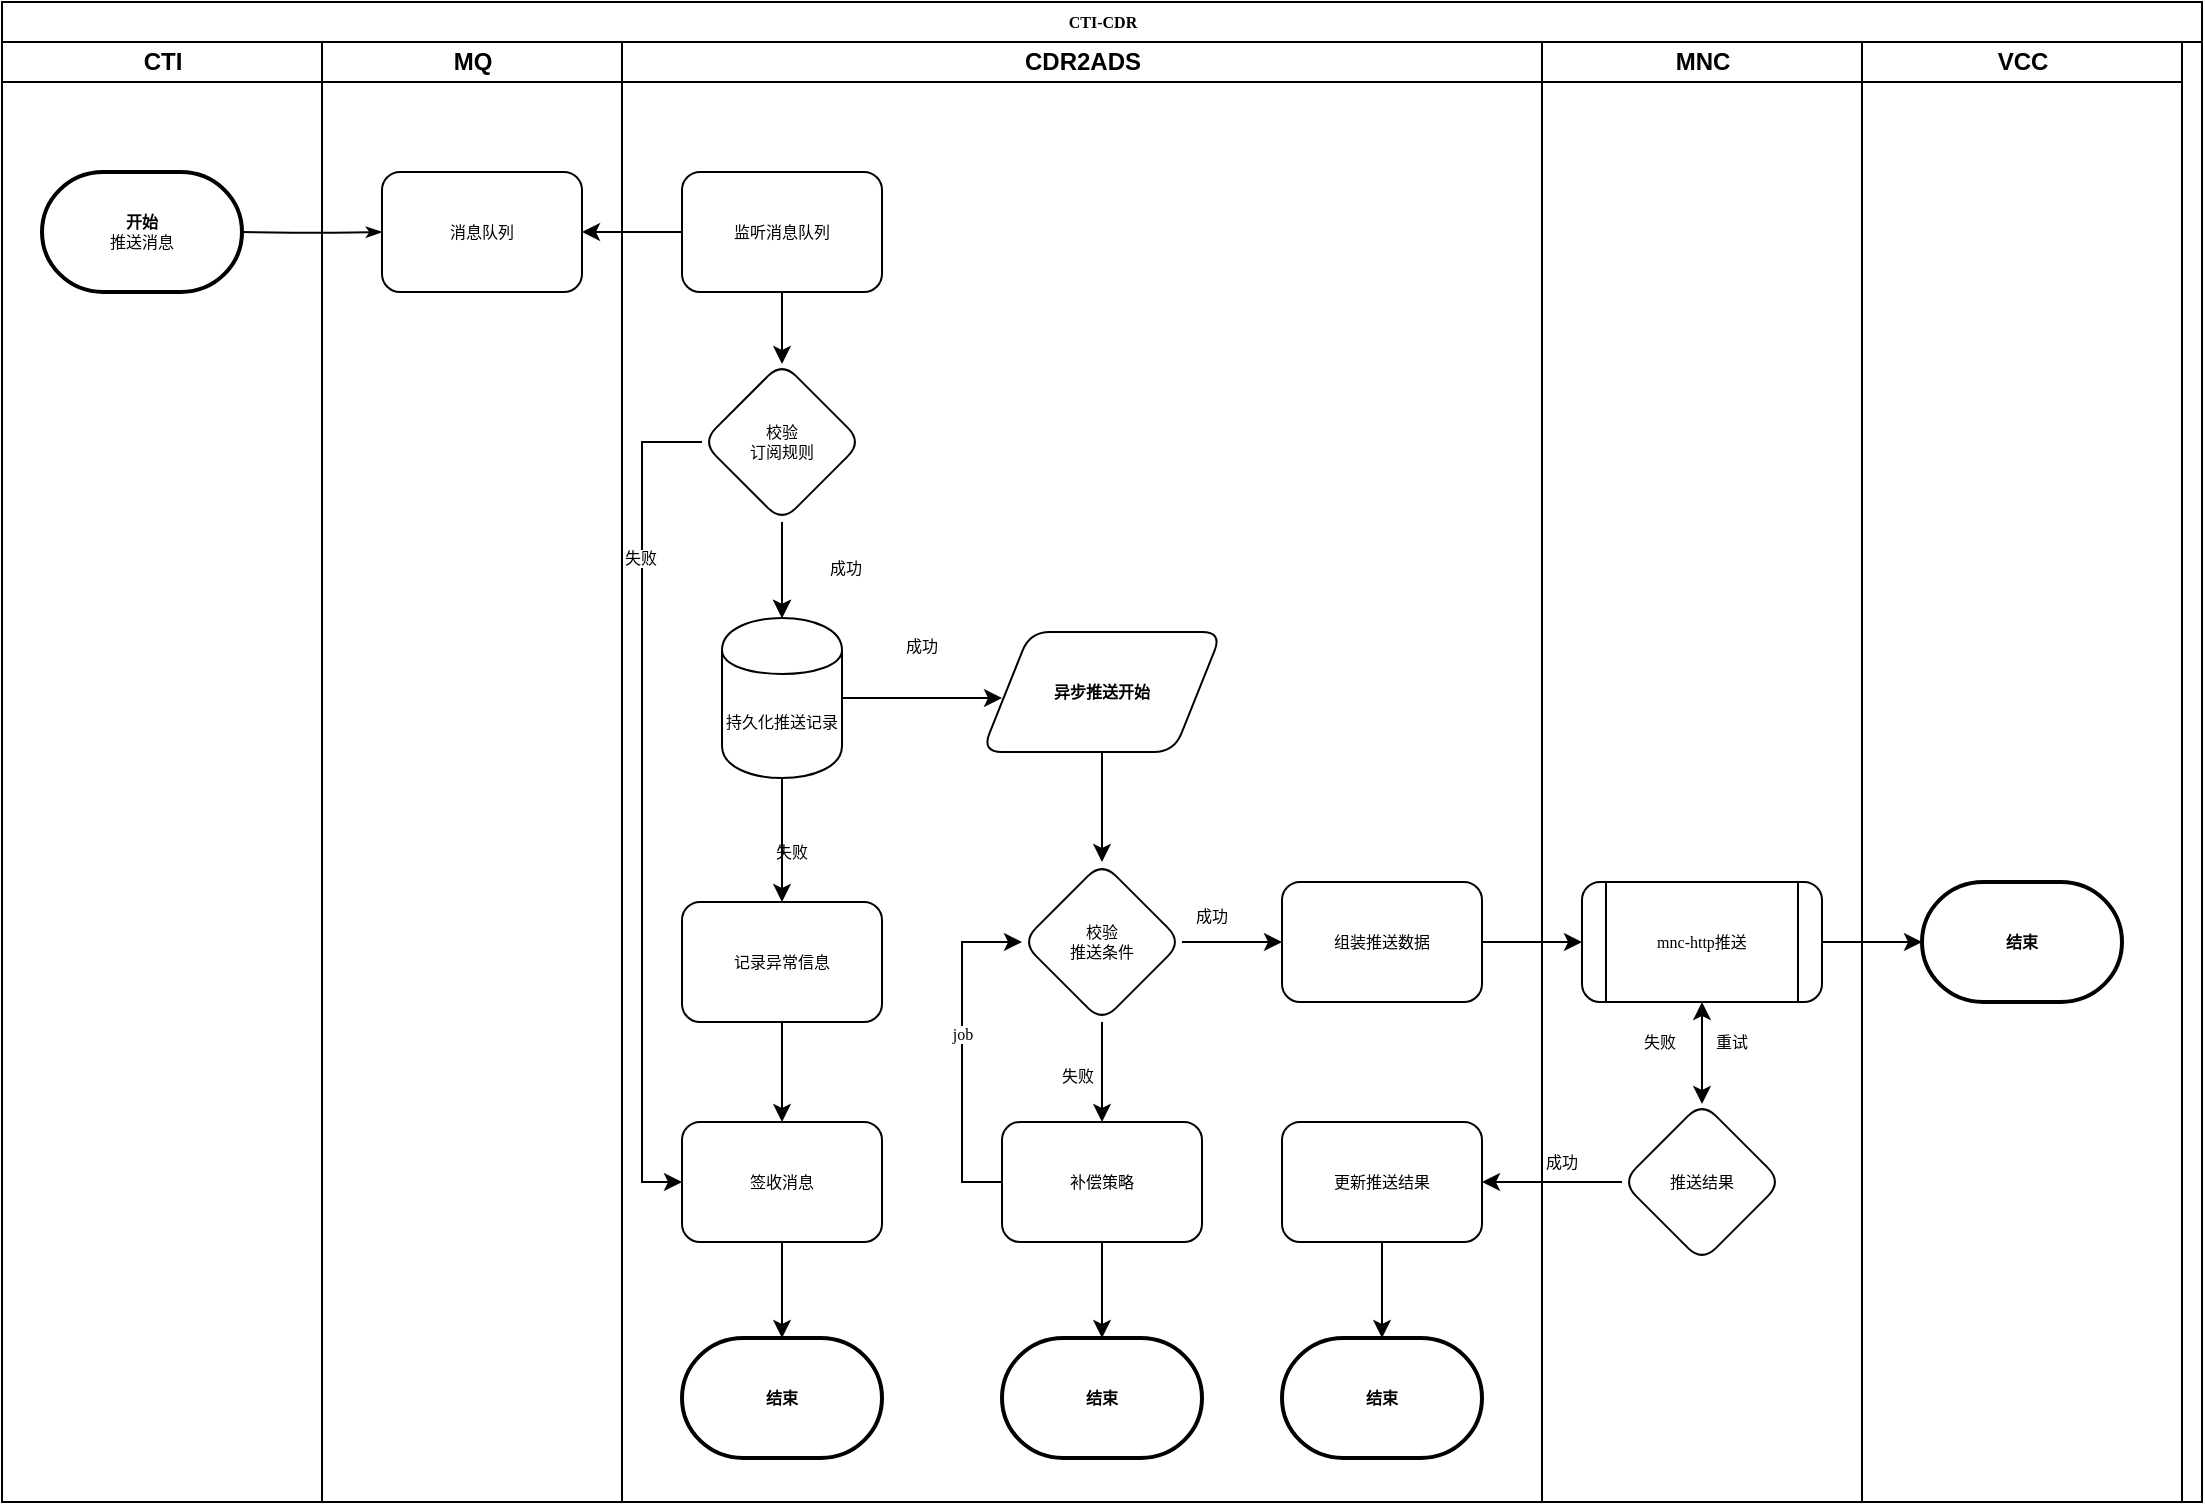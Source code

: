 <mxfile pages="1" version="11.2.8" type="github"><diagram name="Page-1" id="74e2e168-ea6b-b213-b513-2b3c1d86103e"><mxGraphModel dx="1038" dy="548" grid="1" gridSize="10" guides="1" tooltips="1" connect="1" arrows="1" fold="1" page="1" pageScale="1" pageWidth="1100" pageHeight="850" background="#ffffff" math="0" shadow="0"><root><mxCell id="0"/><mxCell id="1" parent="0"/><mxCell id="77e6c97f196da883-1" value="CTI-CDR" style="swimlane;html=1;childLayout=stackLayout;startSize=20;rounded=0;shadow=0;labelBackgroundColor=none;strokeColor=#000000;strokeWidth=1;fillColor=#ffffff;fontFamily=Verdana;fontSize=8;fontColor=#000000;align=center;" parent="1" vertex="1"><mxGeometry x="70" y="39" width="1100" height="750" as="geometry"/></mxCell><mxCell id="77e6c97f196da883-2" value="CTI" style="swimlane;html=1;startSize=20;" parent="77e6c97f196da883-1" vertex="1"><mxGeometry y="20" width="160" height="730" as="geometry"/></mxCell><mxCell id="PAHui-X02Ao2DcyTZwbI-2" value="&lt;b&gt;开始&lt;/b&gt;&lt;br&gt;推送消息" style="strokeWidth=2;html=1;shape=mxgraph.flowchart.terminator;whiteSpace=wrap;rounded=1;shadow=0;fontFamily=Verdana;fontSize=8;" vertex="1" parent="77e6c97f196da883-2"><mxGeometry x="20" y="65" width="100" height="60" as="geometry"/></mxCell><mxCell id="77e6c97f196da883-26" style="edgeStyle=orthogonalEdgeStyle;rounded=1;html=1;labelBackgroundColor=none;startArrow=none;startFill=0;startSize=5;endArrow=classicThin;endFill=1;endSize=5;jettySize=auto;orthogonalLoop=1;strokeColor=#000000;strokeWidth=1;fontFamily=Verdana;fontSize=8;fontColor=#000000;" parent="77e6c97f196da883-1" target="77e6c97f196da883-11" edge="1"><mxGeometry relative="1" as="geometry"><mxPoint x="120" y="115" as="sourcePoint"/></mxGeometry></mxCell><mxCell id="77e6c97f196da883-3" value="MQ" style="swimlane;html=1;startSize=20;" parent="77e6c97f196da883-1" vertex="1"><mxGeometry x="160" y="20" width="150" height="730" as="geometry"/></mxCell><mxCell id="77e6c97f196da883-11" value="消息队列" style="rounded=1;whiteSpace=wrap;html=1;shadow=0;labelBackgroundColor=none;strokeColor=#000000;strokeWidth=1;fillColor=#ffffff;fontFamily=Verdana;fontSize=8;fontColor=#000000;align=center;" parent="77e6c97f196da883-3" vertex="1"><mxGeometry x="30" y="65" width="100" height="60" as="geometry"/></mxCell><mxCell id="77e6c97f196da883-4" value="CDR2ADS" style="swimlane;html=1;startSize=20;" parent="77e6c97f196da883-1" vertex="1"><mxGeometry x="310" y="20" width="460" height="730" as="geometry"/></mxCell><mxCell id="PAHui-X02Ao2DcyTZwbI-20" value="" style="edgeStyle=orthogonalEdgeStyle;rounded=0;orthogonalLoop=1;jettySize=auto;html=1;fontFamily=Verdana;fontSize=8;" edge="1" parent="77e6c97f196da883-4" source="77e6c97f196da883-12"><mxGeometry relative="1" as="geometry"><mxPoint x="80" y="161" as="targetPoint"/></mxGeometry></mxCell><mxCell id="77e6c97f196da883-12" value="监听消息队列" style="rounded=1;whiteSpace=wrap;html=1;shadow=0;labelBackgroundColor=none;strokeColor=#000000;strokeWidth=1;fillColor=#ffffff;fontFamily=Verdana;fontSize=8;fontColor=#000000;align=center;" parent="77e6c97f196da883-4" vertex="1"><mxGeometry x="30" y="65" width="100" height="60" as="geometry"/></mxCell><mxCell id="PAHui-X02Ao2DcyTZwbI-40" value="" style="edgeStyle=orthogonalEdgeStyle;rounded=0;orthogonalLoop=1;jettySize=auto;html=1;fontFamily=Verdana;fontSize=8;" edge="1" parent="77e6c97f196da883-4" source="PAHui-X02Ao2DcyTZwbI-4" target="PAHui-X02Ao2DcyTZwbI-38"><mxGeometry relative="1" as="geometry"/></mxCell><mxCell id="PAHui-X02Ao2DcyTZwbI-55" value="" style="edgeStyle=orthogonalEdgeStyle;rounded=0;orthogonalLoop=1;jettySize=auto;html=1;fontFamily=Verdana;fontSize=8;" edge="1" parent="77e6c97f196da883-4" source="PAHui-X02Ao2DcyTZwbI-4"><mxGeometry relative="1" as="geometry"><mxPoint x="190" y="328" as="targetPoint"/></mxGeometry></mxCell><mxCell id="PAHui-X02Ao2DcyTZwbI-4" value="持久化推送记录" style="shape=cylinder;whiteSpace=wrap;html=1;boundedLbl=1;backgroundOutline=1;rounded=1;shadow=0;strokeWidth=1;fontFamily=Verdana;fontSize=8;" vertex="1" parent="77e6c97f196da883-4"><mxGeometry x="50" y="288" width="60" height="80" as="geometry"/></mxCell><mxCell id="PAHui-X02Ao2DcyTZwbI-12" value="&lt;b&gt;结束&lt;/b&gt;" style="strokeWidth=2;html=1;shape=mxgraph.flowchart.terminator;whiteSpace=wrap;rounded=1;shadow=0;fontFamily=Verdana;fontSize=8;" vertex="1" parent="77e6c97f196da883-4"><mxGeometry x="30" y="648" width="100" height="60" as="geometry"/></mxCell><mxCell id="PAHui-X02Ao2DcyTZwbI-22" value="" style="edgeStyle=orthogonalEdgeStyle;rounded=0;orthogonalLoop=1;jettySize=auto;html=1;fontFamily=Verdana;fontSize=8;" edge="1" parent="77e6c97f196da883-4" source="PAHui-X02Ao2DcyTZwbI-21" target="PAHui-X02Ao2DcyTZwbI-4"><mxGeometry relative="1" as="geometry"/></mxCell><mxCell id="PAHui-X02Ao2DcyTZwbI-25" value="" style="edgeStyle=orthogonalEdgeStyle;rounded=0;orthogonalLoop=1;jettySize=auto;html=1;fontFamily=Verdana;fontSize=8;" edge="1" parent="77e6c97f196da883-4" source="PAHui-X02Ao2DcyTZwbI-21" target="PAHui-X02Ao2DcyTZwbI-4"><mxGeometry relative="1" as="geometry"/></mxCell><mxCell id="PAHui-X02Ao2DcyTZwbI-21" value="校验&lt;br&gt;订阅规则" style="rhombus;whiteSpace=wrap;html=1;rounded=1;shadow=0;strokeWidth=1;fontFamily=Verdana;fontSize=8;" vertex="1" parent="77e6c97f196da883-4"><mxGeometry x="40" y="160" width="80" height="80" as="geometry"/></mxCell><mxCell id="PAHui-X02Ao2DcyTZwbI-37" value="" style="edgeStyle=orthogonalEdgeStyle;rounded=0;orthogonalLoop=1;jettySize=auto;html=1;fontFamily=Verdana;fontSize=8;" edge="1" parent="77e6c97f196da883-4" source="PAHui-X02Ao2DcyTZwbI-28" target="PAHui-X02Ao2DcyTZwbI-12"><mxGeometry relative="1" as="geometry"/></mxCell><mxCell id="PAHui-X02Ao2DcyTZwbI-28" value="签收消息" style="rounded=1;whiteSpace=wrap;html=1;shadow=0;labelBackgroundColor=none;strokeColor=#000000;strokeWidth=1;fillColor=#ffffff;fontFamily=Verdana;fontSize=8;fontColor=#000000;align=center;" vertex="1" parent="77e6c97f196da883-4"><mxGeometry x="30" y="540" width="100" height="60" as="geometry"/></mxCell><mxCell id="PAHui-X02Ao2DcyTZwbI-39" value="" style="edgeStyle=orthogonalEdgeStyle;rounded=0;orthogonalLoop=1;jettySize=auto;html=1;fontFamily=Verdana;fontSize=8;" edge="1" parent="77e6c97f196da883-4" source="PAHui-X02Ao2DcyTZwbI-38" target="PAHui-X02Ao2DcyTZwbI-28"><mxGeometry relative="1" as="geometry"/></mxCell><mxCell id="PAHui-X02Ao2DcyTZwbI-38" value="记录异常信息" style="rounded=1;whiteSpace=wrap;html=1;shadow=0;labelBackgroundColor=none;strokeColor=#000000;strokeWidth=1;fillColor=#ffffff;fontFamily=Verdana;fontSize=8;fontColor=#000000;align=center;" vertex="1" parent="77e6c97f196da883-4"><mxGeometry x="30" y="430" width="100" height="60" as="geometry"/></mxCell><mxCell id="PAHui-X02Ao2DcyTZwbI-42" style="edgeStyle=orthogonalEdgeStyle;rounded=0;orthogonalLoop=1;jettySize=auto;html=1;fontFamily=Verdana;fontSize=8;entryX=0;entryY=0.5;entryDx=0;entryDy=0;" edge="1" parent="77e6c97f196da883-4" source="PAHui-X02Ao2DcyTZwbI-21" target="PAHui-X02Ao2DcyTZwbI-28"><mxGeometry relative="1" as="geometry"><mxPoint x="10" y="581" as="targetPoint"/><Array as="points"><mxPoint x="10" y="200"/><mxPoint x="10" y="570"/></Array></mxGeometry></mxCell><mxCell id="PAHui-X02Ao2DcyTZwbI-43" value="失败" style="text;html=1;resizable=0;points=[];align=center;verticalAlign=middle;labelBackgroundColor=#ffffff;fontSize=8;fontFamily=Verdana;" vertex="1" connectable="0" parent="PAHui-X02Ao2DcyTZwbI-42"><mxGeometry x="-0.581" y="-1" relative="1" as="geometry"><mxPoint as="offset"/></mxGeometry></mxCell><mxCell id="PAHui-X02Ao2DcyTZwbI-61" value="" style="edgeStyle=orthogonalEdgeStyle;rounded=0;orthogonalLoop=1;jettySize=auto;html=1;fontFamily=Verdana;fontSize=8;" edge="1" parent="77e6c97f196da883-4" source="PAHui-X02Ao2DcyTZwbI-58" target="PAHui-X02Ao2DcyTZwbI-60"><mxGeometry relative="1" as="geometry"/></mxCell><mxCell id="PAHui-X02Ao2DcyTZwbI-64" value="" style="edgeStyle=orthogonalEdgeStyle;rounded=0;orthogonalLoop=1;jettySize=auto;html=1;fontFamily=Verdana;fontSize=8;" edge="1" parent="77e6c97f196da883-4" source="PAHui-X02Ao2DcyTZwbI-58" target="PAHui-X02Ao2DcyTZwbI-63"><mxGeometry relative="1" as="geometry"/></mxCell><mxCell id="PAHui-X02Ao2DcyTZwbI-58" value="校验&lt;br&gt;推送条件" style="rhombus;whiteSpace=wrap;html=1;rounded=1;shadow=0;strokeWidth=1;fontFamily=Verdana;fontSize=8;" vertex="1" parent="77e6c97f196da883-4"><mxGeometry x="200" y="410" width="80" height="80" as="geometry"/></mxCell><mxCell id="PAHui-X02Ao2DcyTZwbI-60" value="组装推送数据" style="rounded=1;whiteSpace=wrap;html=1;shadow=0;labelBackgroundColor=none;strokeColor=#000000;strokeWidth=1;fillColor=#ffffff;fontFamily=Verdana;fontSize=8;fontColor=#000000;align=center;" vertex="1" parent="77e6c97f196da883-4"><mxGeometry x="330" y="420" width="100" height="60" as="geometry"/></mxCell><mxCell id="PAHui-X02Ao2DcyTZwbI-62" value="成功" style="text;html=1;resizable=0;points=[];autosize=1;align=left;verticalAlign=top;spacingTop=-4;fontSize=8;fontFamily=Verdana;" vertex="1" parent="77e6c97f196da883-4"><mxGeometry x="285" y="430" width="30" height="10" as="geometry"/></mxCell><mxCell id="PAHui-X02Ao2DcyTZwbI-67" value="" style="edgeStyle=orthogonalEdgeStyle;rounded=0;orthogonalLoop=1;jettySize=auto;html=1;fontFamily=Verdana;fontSize=8;" edge="1" parent="77e6c97f196da883-4" source="PAHui-X02Ao2DcyTZwbI-63" target="PAHui-X02Ao2DcyTZwbI-66"><mxGeometry relative="1" as="geometry"/></mxCell><mxCell id="PAHui-X02Ao2DcyTZwbI-68" style="edgeStyle=orthogonalEdgeStyle;rounded=0;orthogonalLoop=1;jettySize=auto;html=1;entryX=0;entryY=0.5;entryDx=0;entryDy=0;fontFamily=Verdana;fontSize=8;" edge="1" parent="77e6c97f196da883-4" source="PAHui-X02Ao2DcyTZwbI-63" target="PAHui-X02Ao2DcyTZwbI-58"><mxGeometry relative="1" as="geometry"><Array as="points"><mxPoint x="170" y="570"/><mxPoint x="170" y="450"/></Array></mxGeometry></mxCell><mxCell id="PAHui-X02Ao2DcyTZwbI-69" value="job" style="text;html=1;resizable=0;points=[];align=center;verticalAlign=middle;labelBackgroundColor=#ffffff;fontSize=8;fontFamily=Verdana;" vertex="1" connectable="0" parent="PAHui-X02Ao2DcyTZwbI-68"><mxGeometry x="0.106" relative="1" as="geometry"><mxPoint as="offset"/></mxGeometry></mxCell><mxCell id="PAHui-X02Ao2DcyTZwbI-63" value="补偿策略" style="rounded=1;whiteSpace=wrap;html=1;shadow=0;labelBackgroundColor=none;strokeColor=#000000;strokeWidth=1;fillColor=#ffffff;fontFamily=Verdana;fontSize=8;fontColor=#000000;align=center;" vertex="1" parent="77e6c97f196da883-4"><mxGeometry x="190" y="540" width="100" height="60" as="geometry"/></mxCell><mxCell id="PAHui-X02Ao2DcyTZwbI-66" value="&lt;b&gt;结束&lt;/b&gt;" style="strokeWidth=2;html=1;shape=mxgraph.flowchart.terminator;whiteSpace=wrap;rounded=1;shadow=0;fontFamily=Verdana;fontSize=8;" vertex="1" parent="77e6c97f196da883-4"><mxGeometry x="190" y="648" width="100" height="60" as="geometry"/></mxCell><mxCell id="PAHui-X02Ao2DcyTZwbI-105" value="" style="edgeStyle=orthogonalEdgeStyle;rounded=0;orthogonalLoop=1;jettySize=auto;html=1;fontFamily=Verdana;fontSize=8;" edge="1" parent="77e6c97f196da883-4" source="PAHui-X02Ao2DcyTZwbI-103" target="PAHui-X02Ao2DcyTZwbI-104"><mxGeometry relative="1" as="geometry"/></mxCell><mxCell id="PAHui-X02Ao2DcyTZwbI-103" value="更新推送结果" style="rounded=1;whiteSpace=wrap;html=1;shadow=0;labelBackgroundColor=none;strokeColor=#000000;strokeWidth=1;fillColor=#ffffff;fontFamily=Verdana;fontSize=8;fontColor=#000000;align=center;" vertex="1" parent="77e6c97f196da883-4"><mxGeometry x="330" y="540" width="100" height="60" as="geometry"/></mxCell><mxCell id="PAHui-X02Ao2DcyTZwbI-104" value="&lt;b&gt;结束&lt;/b&gt;" style="strokeWidth=2;html=1;shape=mxgraph.flowchart.terminator;whiteSpace=wrap;rounded=1;shadow=0;fontFamily=Verdana;fontSize=8;" vertex="1" parent="77e6c97f196da883-4"><mxGeometry x="330" y="648" width="100" height="60" as="geometry"/></mxCell><mxCell id="77e6c97f196da883-5" value="MNC" style="swimlane;html=1;startSize=20;" parent="77e6c97f196da883-1" vertex="1"><mxGeometry x="770" y="20" width="160" height="730" as="geometry"/></mxCell><mxCell id="PAHui-X02Ao2DcyTZwbI-71" value="mnc-http推送" style="shape=process;whiteSpace=wrap;html=1;backgroundOutline=1;rounded=1;shadow=0;strokeWidth=1;fontFamily=Verdana;fontSize=8;" vertex="1" parent="77e6c97f196da883-5"><mxGeometry x="20" y="420" width="120" height="60" as="geometry"/></mxCell><mxCell id="PAHui-X02Ao2DcyTZwbI-106" value="推送结果" style="rhombus;whiteSpace=wrap;html=1;rounded=1;shadow=0;strokeWidth=1;fontFamily=Verdana;fontSize=8;" vertex="1" parent="77e6c97f196da883-5"><mxGeometry x="40" y="530" width="80" height="80" as="geometry"/></mxCell><mxCell id="PAHui-X02Ao2DcyTZwbI-112" value="重试" style="text;html=1;resizable=0;points=[];autosize=1;align=left;verticalAlign=top;spacingTop=-4;fontSize=8;fontFamily=Verdana;" vertex="1" parent="77e6c97f196da883-5"><mxGeometry x="85" y="493" width="30" height="10" as="geometry"/></mxCell><mxCell id="PAHui-X02Ao2DcyTZwbI-113" value="" style="endArrow=classic;startArrow=classic;html=1;fontFamily=Verdana;fontSize=8;entryX=0.5;entryY=1;entryDx=0;entryDy=0;" edge="1" parent="77e6c97f196da883-5" target="PAHui-X02Ao2DcyTZwbI-71"><mxGeometry width="50" height="50" relative="1" as="geometry"><mxPoint x="80" y="531" as="sourcePoint"/><mxPoint x="105" y="480" as="targetPoint"/></mxGeometry></mxCell><mxCell id="77e6c97f196da883-6" value="VCC" style="swimlane;html=1;startSize=20;" parent="77e6c97f196da883-1" vertex="1"><mxGeometry x="930" y="20" width="160" height="730" as="geometry"/></mxCell><mxCell id="PAHui-X02Ao2DcyTZwbI-99" value="&lt;b&gt;结束&lt;/b&gt;" style="strokeWidth=2;html=1;shape=mxgraph.flowchart.terminator;whiteSpace=wrap;rounded=1;shadow=0;fontFamily=Verdana;fontSize=8;" vertex="1" parent="77e6c97f196da883-6"><mxGeometry x="30" y="420" width="100" height="60" as="geometry"/></mxCell><mxCell id="PAHui-X02Ao2DcyTZwbI-3" value="" style="edgeStyle=orthogonalEdgeStyle;rounded=0;orthogonalLoop=1;jettySize=auto;html=1;fontFamily=Verdana;fontSize=8;" edge="1" parent="77e6c97f196da883-1" source="77e6c97f196da883-12" target="77e6c97f196da883-11"><mxGeometry relative="1" as="geometry"/></mxCell><mxCell id="PAHui-X02Ao2DcyTZwbI-72" value="" style="edgeStyle=orthogonalEdgeStyle;rounded=0;orthogonalLoop=1;jettySize=auto;html=1;fontFamily=Verdana;fontSize=8;" edge="1" parent="77e6c97f196da883-1" source="PAHui-X02Ao2DcyTZwbI-60" target="PAHui-X02Ao2DcyTZwbI-71"><mxGeometry relative="1" as="geometry"/></mxCell><mxCell id="PAHui-X02Ao2DcyTZwbI-100" value="" style="edgeStyle=orthogonalEdgeStyle;rounded=0;orthogonalLoop=1;jettySize=auto;html=1;fontFamily=Verdana;fontSize=8;" edge="1" parent="77e6c97f196da883-1" source="PAHui-X02Ao2DcyTZwbI-71" target="PAHui-X02Ao2DcyTZwbI-99"><mxGeometry relative="1" as="geometry"/></mxCell><mxCell id="PAHui-X02Ao2DcyTZwbI-107" value="" style="edgeStyle=orthogonalEdgeStyle;rounded=0;orthogonalLoop=1;jettySize=auto;html=1;fontFamily=Verdana;fontSize=8;" edge="1" parent="77e6c97f196da883-1" source="PAHui-X02Ao2DcyTZwbI-106" target="PAHui-X02Ao2DcyTZwbI-103"><mxGeometry relative="1" as="geometry"/></mxCell><mxCell id="PAHui-X02Ao2DcyTZwbI-9" value="成功" style="text;html=1;resizable=0;points=[];autosize=1;align=left;verticalAlign=top;spacingTop=-4;fontSize=8;fontFamily=Verdana;" vertex="1" parent="1"><mxGeometry x="520" y="354" width="30" height="10" as="geometry"/></mxCell><mxCell id="PAHui-X02Ao2DcyTZwbI-26" value="成功" style="text;html=1;resizable=0;points=[];autosize=1;align=left;verticalAlign=top;spacingTop=-4;fontSize=8;fontFamily=Verdana;" vertex="1" parent="1"><mxGeometry x="482" y="315" width="30" height="10" as="geometry"/></mxCell><mxCell id="PAHui-X02Ao2DcyTZwbI-41" value="失败" style="text;html=1;resizable=0;points=[];autosize=1;align=left;verticalAlign=top;spacingTop=-4;fontSize=8;fontFamily=Verdana;" vertex="1" parent="1"><mxGeometry x="455" y="457" width="30" height="10" as="geometry"/></mxCell><mxCell id="PAHui-X02Ao2DcyTZwbI-59" value="" style="edgeStyle=orthogonalEdgeStyle;rounded=0;orthogonalLoop=1;jettySize=auto;html=1;fontFamily=Verdana;fontSize=8;" edge="1" parent="1" source="PAHui-X02Ao2DcyTZwbI-56" target="PAHui-X02Ao2DcyTZwbI-58"><mxGeometry relative="1" as="geometry"/></mxCell><mxCell id="PAHui-X02Ao2DcyTZwbI-56" value="&lt;b&gt;异步推送开始&lt;/b&gt;" style="shape=parallelogram;perimeter=parallelogramPerimeter;whiteSpace=wrap;html=1;rounded=1;shadow=0;strokeWidth=1;fontFamily=Verdana;fontSize=8;" vertex="1" parent="1"><mxGeometry x="560" y="354" width="120" height="60" as="geometry"/></mxCell><mxCell id="PAHui-X02Ao2DcyTZwbI-65" value="失败" style="text;html=1;resizable=0;points=[];autosize=1;align=left;verticalAlign=top;spacingTop=-4;fontSize=8;fontFamily=Verdana;" vertex="1" parent="1"><mxGeometry x="598" y="569" width="30" height="10" as="geometry"/></mxCell><mxCell id="PAHui-X02Ao2DcyTZwbI-109" value="成功" style="text;html=1;resizable=0;points=[];autosize=1;align=left;verticalAlign=top;spacingTop=-4;fontSize=8;fontFamily=Verdana;" vertex="1" parent="1"><mxGeometry x="840" y="612" width="30" height="10" as="geometry"/></mxCell><mxCell id="PAHui-X02Ao2DcyTZwbI-111" value="失败" style="text;html=1;resizable=0;points=[];autosize=1;align=left;verticalAlign=top;spacingTop=-4;fontSize=8;fontFamily=Verdana;" vertex="1" parent="1"><mxGeometry x="889" y="552" width="30" height="10" as="geometry"/></mxCell></root></mxGraphModel></diagram></mxfile>